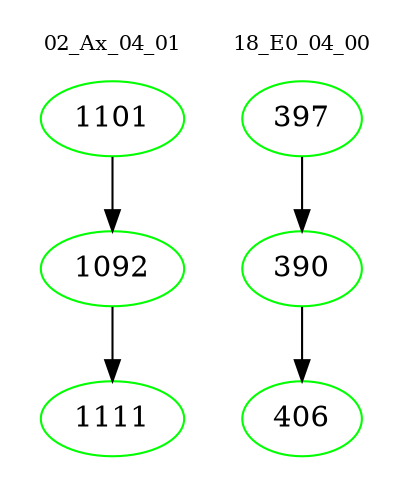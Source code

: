 digraph{
subgraph cluster_0 {
color = white
label = "02_Ax_04_01";
fontsize=10;
T0_1101 [label="1101", color="green"]
T0_1101 -> T0_1092 [color="black"]
T0_1092 [label="1092", color="green"]
T0_1092 -> T0_1111 [color="black"]
T0_1111 [label="1111", color="green"]
}
subgraph cluster_1 {
color = white
label = "18_E0_04_00";
fontsize=10;
T1_397 [label="397", color="green"]
T1_397 -> T1_390 [color="black"]
T1_390 [label="390", color="green"]
T1_390 -> T1_406 [color="black"]
T1_406 [label="406", color="green"]
}
}
